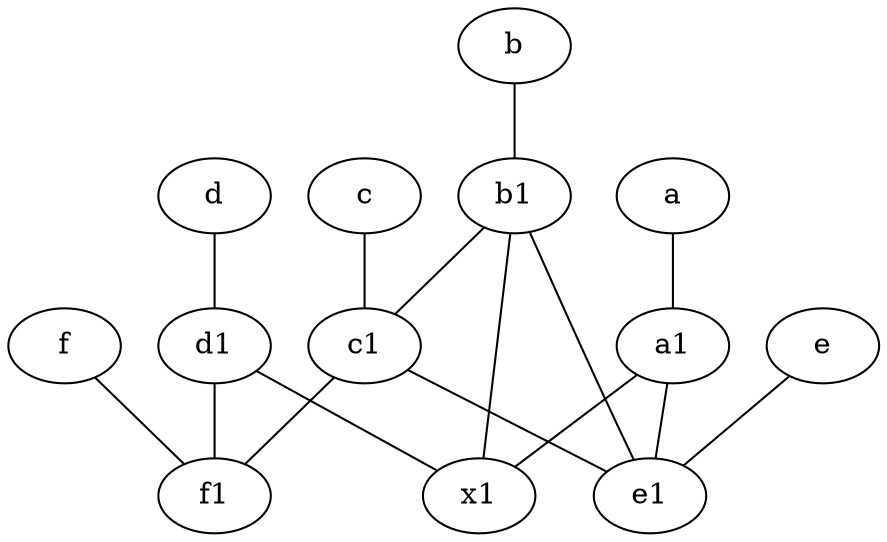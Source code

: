 graph {
	node [labelfontsize=50]
	b [labelfontsize=50 pos="10,4!"]
	b1 [labelfontsize=50 pos="9,4!"]
	c1 [labelfontsize=50 pos="4.5,3!"]
	f [labelfontsize=50 pos="3,9!"]
	d [labelfontsize=50 pos="2,5!"]
	a [labelfontsize=50 pos="8,2!"]
	f1 [labelfontsize=50 pos="3,8!"]
	e1 [labelfontsize=50 pos="7,7!"]
	c [labelfontsize=50 pos="4.5,2!"]
	d1 [labelfontsize=50 pos="3,5!"]
	a1 [labelfontsize=50 pos="8,3!"]
	x1 [labelfontsize=50]
	e [labelfontsize=50 pos="7,9!"]
	a -- a1
	e -- e1
	c1 -- f1
	b1 -- c1
	d1 -- f1
	d -- d1
	d1 -- x1
	c -- c1
	a1 -- x1
	b1 -- x1
	c1 -- e1
	a1 -- e1
	f -- f1
	b1 -- e1
	b -- b1
}

